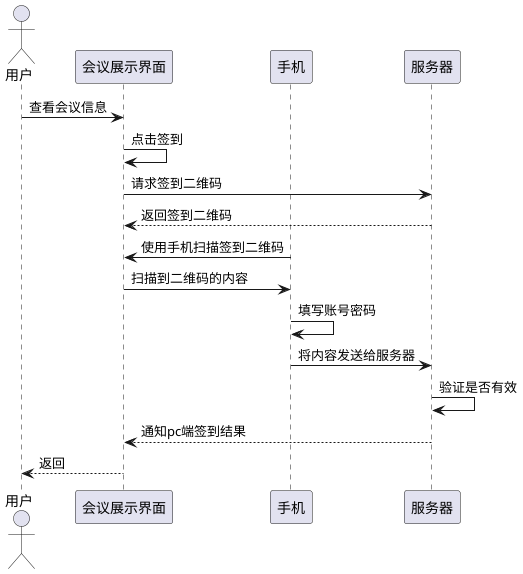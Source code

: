 @startuml
'https://plantuml.com/sequence-diagram
actor       用户       as user
participant 会议展示界面 as meets
participant   手机  as phone
participant    服务器    as serve
user -> meets : 查看会议信息
meets -> meets : 点击签到
meets -> serve : 请求签到二维码
serve --> meets : 返回签到二维码
phone -> meets : 使用手机扫描签到二维码
meets -> phone : 扫描到二维码的内容
phone -> phone : 填写账号密码
phone -> serve : 将内容发送给服务器
serve -> serve : 验证是否有效
serve --> meets : 通知pc端签到结果
meets --> user : 返回
@enduml